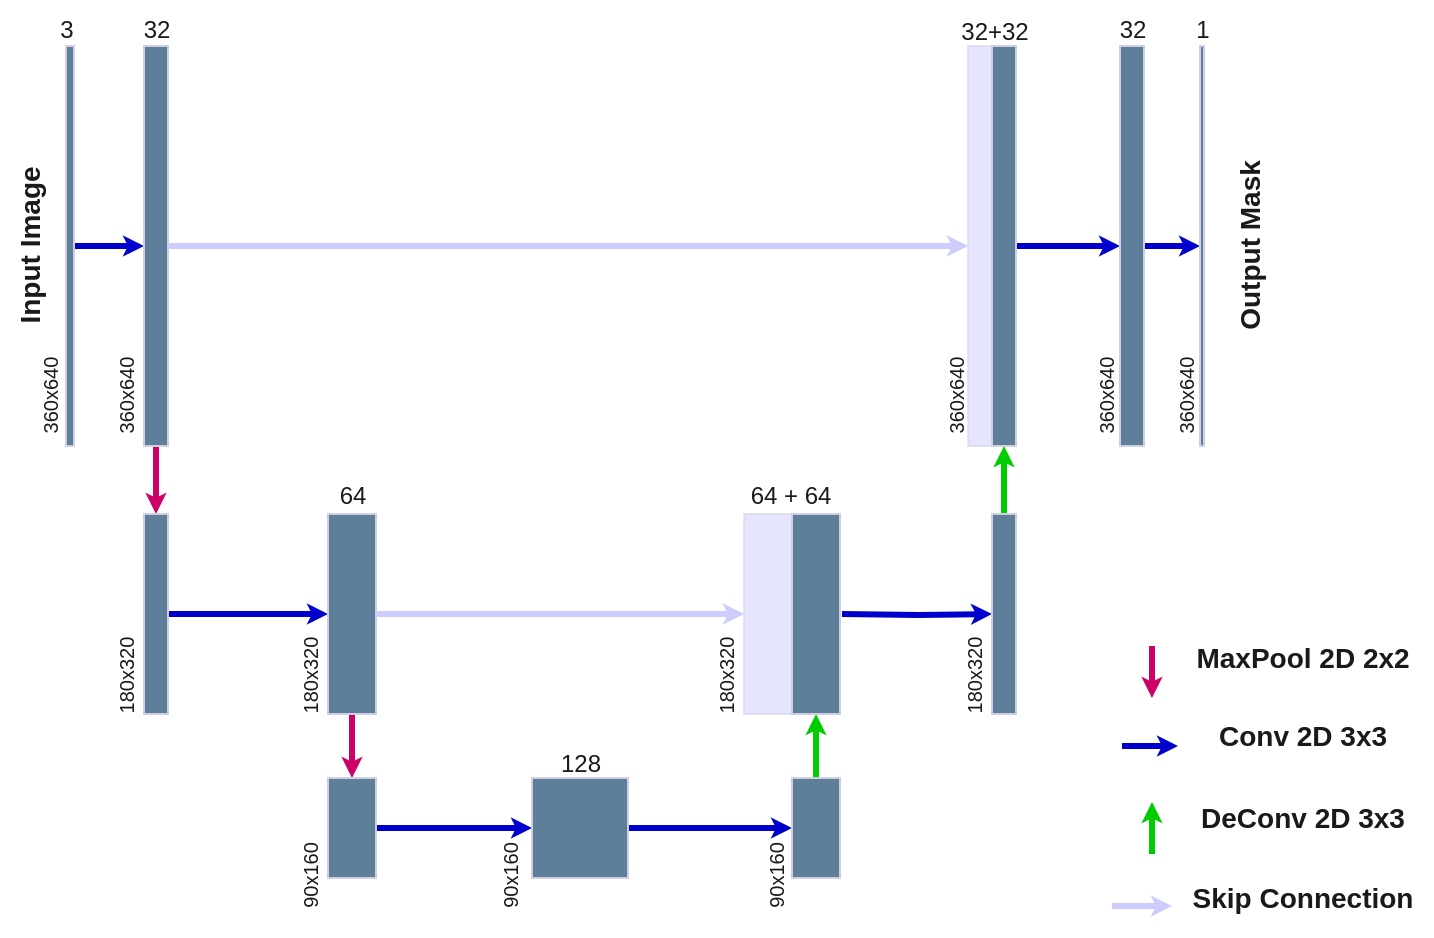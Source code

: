 <mxfile version="21.0.6" type="github">
  <diagram name="Page-1" id="H-ni-HpC8lPH4T10W9u9">
    <mxGraphModel dx="845" dy="920" grid="1" gridSize="10" guides="1" tooltips="1" connect="1" arrows="1" fold="1" page="1" pageScale="1" pageWidth="850" pageHeight="1100" math="0" shadow="0">
      <root>
        <mxCell id="0" />
        <mxCell id="1" parent="0" />
        <mxCell id="Ak-s-6grsqpdPACAX_Eb-9" style="edgeStyle=orthogonalEdgeStyle;rounded=0;orthogonalLoop=1;jettySize=auto;html=1;exitX=0;exitY=0.5;exitDx=0;exitDy=0;entryX=0;entryY=0.5;entryDx=0;entryDy=0;strokeColor=#0000CC;fontColor=#1A1A1A;strokeWidth=3;endSize=1;" edge="1" parent="1" source="Ak-s-6grsqpdPACAX_Eb-1" target="Ak-s-6grsqpdPACAX_Eb-6">
          <mxGeometry relative="1" as="geometry" />
        </mxCell>
        <mxCell id="Ak-s-6grsqpdPACAX_Eb-1" value="" style="whiteSpace=wrap;html=1;labelBackgroundColor=none;fillColor=#5D7F99;strokeColor=#D0CEE2;fontColor=#1A1A1A;" vertex="1" parent="1">
          <mxGeometry x="108" y="210" width="4" height="200" as="geometry" />
        </mxCell>
        <mxCell id="Ak-s-6grsqpdPACAX_Eb-11" style="edgeStyle=orthogonalEdgeStyle;rounded=0;orthogonalLoop=1;jettySize=auto;html=1;exitX=0.5;exitY=1;exitDx=0;exitDy=0;entryX=0.5;entryY=0;entryDx=0;entryDy=0;strokeColor=#CC0066;fontColor=#1A1A1A;strokeWidth=3;endSize=1;" edge="1" parent="1" source="Ak-s-6grsqpdPACAX_Eb-6" target="Ak-s-6grsqpdPACAX_Eb-7">
          <mxGeometry relative="1" as="geometry" />
        </mxCell>
        <mxCell id="Ak-s-6grsqpdPACAX_Eb-29" style="edgeStyle=orthogonalEdgeStyle;rounded=0;orthogonalLoop=1;jettySize=auto;html=1;exitX=1;exitY=0.5;exitDx=0;exitDy=0;strokeColor=#CCCCFF;fontColor=#1A1A1A;entryX=0;entryY=0.5;entryDx=0;entryDy=0;strokeWidth=3;endSize=1;" edge="1" parent="1" source="Ak-s-6grsqpdPACAX_Eb-6" target="Ak-s-6grsqpdPACAX_Eb-35">
          <mxGeometry relative="1" as="geometry">
            <mxPoint x="440" y="310" as="targetPoint" />
          </mxGeometry>
        </mxCell>
        <mxCell id="Ak-s-6grsqpdPACAX_Eb-6" value="" style="whiteSpace=wrap;html=1;labelBackgroundColor=none;fillColor=#5D7F99;strokeColor=#D0CEE2;fontColor=#1A1A1A;" vertex="1" parent="1">
          <mxGeometry x="147" y="210" width="12" height="200" as="geometry" />
        </mxCell>
        <mxCell id="Ak-s-6grsqpdPACAX_Eb-13" style="edgeStyle=orthogonalEdgeStyle;rounded=0;orthogonalLoop=1;jettySize=auto;html=1;exitX=1;exitY=0.5;exitDx=0;exitDy=0;entryX=0;entryY=0.5;entryDx=0;entryDy=0;strokeColor=#0000CC;fontColor=#1A1A1A;strokeWidth=3;endSize=1;" edge="1" parent="1" source="Ak-s-6grsqpdPACAX_Eb-7" target="Ak-s-6grsqpdPACAX_Eb-12">
          <mxGeometry relative="1" as="geometry" />
        </mxCell>
        <mxCell id="Ak-s-6grsqpdPACAX_Eb-7" value="" style="whiteSpace=wrap;html=1;labelBackgroundColor=none;fillColor=#5D7F99;strokeColor=#D0CEE2;fontColor=#1A1A1A;" vertex="1" parent="1">
          <mxGeometry x="147" y="444" width="12" height="100" as="geometry" />
        </mxCell>
        <mxCell id="Ak-s-6grsqpdPACAX_Eb-16" style="edgeStyle=orthogonalEdgeStyle;rounded=0;orthogonalLoop=1;jettySize=auto;html=1;exitX=0.5;exitY=1;exitDx=0;exitDy=0;entryX=0.5;entryY=0;entryDx=0;entryDy=0;strokeColor=#CC0066;fontColor=#1A1A1A;strokeWidth=3;endSize=1;" edge="1" parent="1" source="Ak-s-6grsqpdPACAX_Eb-12" target="Ak-s-6grsqpdPACAX_Eb-14">
          <mxGeometry relative="1" as="geometry" />
        </mxCell>
        <mxCell id="Ak-s-6grsqpdPACAX_Eb-22" style="edgeStyle=orthogonalEdgeStyle;rounded=0;orthogonalLoop=1;jettySize=auto;html=1;exitX=1;exitY=0.5;exitDx=0;exitDy=0;entryX=0;entryY=0.5;entryDx=0;entryDy=0;strokeColor=#CCCCFF;fontColor=#1A1A1A;strokeWidth=3;endSize=1;" edge="1" parent="1" source="Ak-s-6grsqpdPACAX_Eb-12" target="Ak-s-6grsqpdPACAX_Eb-20">
          <mxGeometry relative="1" as="geometry" />
        </mxCell>
        <mxCell id="Ak-s-6grsqpdPACAX_Eb-12" value="" style="whiteSpace=wrap;html=1;labelBackgroundColor=none;fillColor=#5D7F99;strokeColor=#D0CEE2;fontColor=#1A1A1A;" vertex="1" parent="1">
          <mxGeometry x="239" y="444" width="24" height="100" as="geometry" />
        </mxCell>
        <mxCell id="Ak-s-6grsqpdPACAX_Eb-17" style="edgeStyle=orthogonalEdgeStyle;rounded=0;orthogonalLoop=1;jettySize=auto;html=1;exitX=1;exitY=0.5;exitDx=0;exitDy=0;entryX=0;entryY=0.5;entryDx=0;entryDy=0;strokeColor=#0000CC;fontColor=#1A1A1A;strokeWidth=3;endSize=1;" edge="1" parent="1" source="Ak-s-6grsqpdPACAX_Eb-14" target="Ak-s-6grsqpdPACAX_Eb-15">
          <mxGeometry relative="1" as="geometry" />
        </mxCell>
        <mxCell id="Ak-s-6grsqpdPACAX_Eb-14" value="" style="whiteSpace=wrap;html=1;labelBackgroundColor=none;fillColor=#5D7F99;strokeColor=#D0CEE2;fontColor=#1A1A1A;" vertex="1" parent="1">
          <mxGeometry x="239" y="576" width="24" height="50" as="geometry" />
        </mxCell>
        <mxCell id="Ak-s-6grsqpdPACAX_Eb-19" style="edgeStyle=orthogonalEdgeStyle;rounded=0;orthogonalLoop=1;jettySize=auto;html=1;exitX=1;exitY=0.5;exitDx=0;exitDy=0;entryX=0;entryY=0.5;entryDx=0;entryDy=0;strokeColor=#0000CC;fontColor=#1A1A1A;strokeWidth=3;endSize=1;" edge="1" parent="1" source="Ak-s-6grsqpdPACAX_Eb-15" target="Ak-s-6grsqpdPACAX_Eb-18">
          <mxGeometry relative="1" as="geometry" />
        </mxCell>
        <mxCell id="Ak-s-6grsqpdPACAX_Eb-15" value="" style="whiteSpace=wrap;html=1;labelBackgroundColor=none;fillColor=#5D7F99;strokeColor=#D0CEE2;fontColor=#1A1A1A;" vertex="1" parent="1">
          <mxGeometry x="341" y="576" width="48" height="50" as="geometry" />
        </mxCell>
        <mxCell id="Ak-s-6grsqpdPACAX_Eb-23" style="edgeStyle=orthogonalEdgeStyle;rounded=0;orthogonalLoop=1;jettySize=auto;html=1;exitX=0.5;exitY=0;exitDx=0;exitDy=0;entryX=0.5;entryY=1;entryDx=0;entryDy=0;strokeColor=#00CC00;fontColor=#1A1A1A;strokeWidth=3;endSize=1;" edge="1" parent="1" source="Ak-s-6grsqpdPACAX_Eb-18" target="Ak-s-6grsqpdPACAX_Eb-21">
          <mxGeometry relative="1" as="geometry" />
        </mxCell>
        <mxCell id="Ak-s-6grsqpdPACAX_Eb-18" value="" style="whiteSpace=wrap;html=1;labelBackgroundColor=none;fillColor=#5D7F99;strokeColor=#D0CEE2;fontColor=#1A1A1A;" vertex="1" parent="1">
          <mxGeometry x="471" y="576" width="24" height="50" as="geometry" />
        </mxCell>
        <mxCell id="Ak-s-6grsqpdPACAX_Eb-20" value="" style="whiteSpace=wrap;html=1;labelBackgroundColor=none;fillColor=#CCCCFF;strokeColor=#D0CEE2;fontColor=#1A1A1A;opacity=50;" vertex="1" parent="1">
          <mxGeometry x="447" y="444" width="24" height="100" as="geometry" />
        </mxCell>
        <mxCell id="Ak-s-6grsqpdPACAX_Eb-26" style="edgeStyle=orthogonalEdgeStyle;rounded=0;orthogonalLoop=1;jettySize=auto;html=1;exitX=1;exitY=0.5;exitDx=0;exitDy=0;entryX=0;entryY=0.5;entryDx=0;entryDy=0;strokeColor=#0000CC;fontColor=#1A1A1A;strokeWidth=3;endSize=1;" edge="1" parent="1" target="Ak-s-6grsqpdPACAX_Eb-24">
          <mxGeometry relative="1" as="geometry">
            <mxPoint x="496" y="494" as="sourcePoint" />
          </mxGeometry>
        </mxCell>
        <mxCell id="Ak-s-6grsqpdPACAX_Eb-21" value="" style="whiteSpace=wrap;html=1;labelBackgroundColor=none;fillColor=#5D7F99;strokeColor=#D0CEE2;fontColor=#1A1A1A;" vertex="1" parent="1">
          <mxGeometry x="471" y="444" width="24" height="100" as="geometry" />
        </mxCell>
        <mxCell id="Ak-s-6grsqpdPACAX_Eb-28" style="edgeStyle=orthogonalEdgeStyle;rounded=0;orthogonalLoop=1;jettySize=auto;html=1;exitX=0.5;exitY=0;exitDx=0;exitDy=0;entryX=0.5;entryY=1;entryDx=0;entryDy=0;strokeColor=#00CC00;fontColor=#1A1A1A;strokeWidth=3;endSize=1;" edge="1" parent="1" source="Ak-s-6grsqpdPACAX_Eb-24" target="Ak-s-6grsqpdPACAX_Eb-27">
          <mxGeometry relative="1" as="geometry" />
        </mxCell>
        <mxCell id="Ak-s-6grsqpdPACAX_Eb-24" value="" style="whiteSpace=wrap;html=1;labelBackgroundColor=none;fillColor=#5D7F99;strokeColor=#D0CEE2;fontColor=#1A1A1A;" vertex="1" parent="1">
          <mxGeometry x="571" y="444" width="12" height="100" as="geometry" />
        </mxCell>
        <mxCell id="Ak-s-6grsqpdPACAX_Eb-38" style="edgeStyle=orthogonalEdgeStyle;rounded=0;orthogonalLoop=1;jettySize=auto;html=1;exitX=1;exitY=0.5;exitDx=0;exitDy=0;entryX=0;entryY=0.5;entryDx=0;entryDy=0;strokeColor=#0000CC;fontColor=#1A1A1A;strokeWidth=3;endSize=1;" edge="1" parent="1" source="Ak-s-6grsqpdPACAX_Eb-27" target="Ak-s-6grsqpdPACAX_Eb-37">
          <mxGeometry relative="1" as="geometry" />
        </mxCell>
        <mxCell id="Ak-s-6grsqpdPACAX_Eb-27" value="" style="whiteSpace=wrap;html=1;labelBackgroundColor=none;fillColor=#5D7F99;strokeColor=#D0CEE2;fontColor=#1A1A1A;" vertex="1" parent="1">
          <mxGeometry x="571" y="210" width="12" height="200" as="geometry" />
        </mxCell>
        <mxCell id="Ak-s-6grsqpdPACAX_Eb-35" value="" style="whiteSpace=wrap;html=1;labelBackgroundColor=none;fillColor=#CCCCFF;strokeColor=#D0CEE2;fontColor=#1A1A1A;opacity=50;" vertex="1" parent="1">
          <mxGeometry x="559" y="210" width="12" height="200" as="geometry" />
        </mxCell>
        <mxCell id="Ak-s-6grsqpdPACAX_Eb-40" style="edgeStyle=orthogonalEdgeStyle;rounded=0;orthogonalLoop=1;jettySize=auto;html=1;exitX=1;exitY=0.5;exitDx=0;exitDy=0;entryX=0;entryY=0.5;entryDx=0;entryDy=0;strokeColor=#0000CC;fontColor=#1A1A1A;strokeWidth=3;endSize=1;" edge="1" parent="1" source="Ak-s-6grsqpdPACAX_Eb-37" target="Ak-s-6grsqpdPACAX_Eb-39">
          <mxGeometry relative="1" as="geometry" />
        </mxCell>
        <mxCell id="Ak-s-6grsqpdPACAX_Eb-37" value="" style="whiteSpace=wrap;html=1;labelBackgroundColor=none;fillColor=#5D7F99;strokeColor=#D0CEE2;fontColor=#1A1A1A;" vertex="1" parent="1">
          <mxGeometry x="635" y="210" width="12" height="200" as="geometry" />
        </mxCell>
        <mxCell id="Ak-s-6grsqpdPACAX_Eb-39" value="" style="whiteSpace=wrap;html=1;labelBackgroundColor=none;fillColor=#5D7F99;strokeColor=#D0CEE2;fontColor=#1A1A1A;" vertex="1" parent="1">
          <mxGeometry x="675" y="210" width="2" height="200" as="geometry" />
        </mxCell>
        <mxCell id="Ak-s-6grsqpdPACAX_Eb-41" style="edgeStyle=orthogonalEdgeStyle;rounded=0;orthogonalLoop=1;jettySize=auto;html=1;exitX=0.5;exitY=0;exitDx=0;exitDy=0;strokeColor=#0000CC;fontColor=#1A1A1A;strokeWidth=3;endSize=1;" edge="1" parent="1">
          <mxGeometry relative="1" as="geometry">
            <mxPoint x="636" y="560" as="sourcePoint" />
            <mxPoint x="664" y="560" as="targetPoint" />
          </mxGeometry>
        </mxCell>
        <mxCell id="Ak-s-6grsqpdPACAX_Eb-44" style="edgeStyle=orthogonalEdgeStyle;rounded=0;orthogonalLoop=1;jettySize=auto;html=1;exitX=0.5;exitY=0;exitDx=0;exitDy=0;entryX=0.5;entryY=1;entryDx=0;entryDy=0;strokeColor=#00CC00;fontColor=#1A1A1A;strokeWidth=3;endSize=1;" edge="1" parent="1">
          <mxGeometry relative="1" as="geometry">
            <mxPoint x="651" y="614" as="sourcePoint" />
            <mxPoint x="651" y="588" as="targetPoint" />
          </mxGeometry>
        </mxCell>
        <mxCell id="Ak-s-6grsqpdPACAX_Eb-45" style="edgeStyle=orthogonalEdgeStyle;rounded=0;orthogonalLoop=1;jettySize=auto;html=1;strokeColor=#CCCCFF;fontColor=#1A1A1A;strokeWidth=3;endSize=1;" edge="1" parent="1">
          <mxGeometry relative="1" as="geometry">
            <mxPoint x="631" y="640" as="sourcePoint" />
            <mxPoint x="661" y="640" as="targetPoint" />
          </mxGeometry>
        </mxCell>
        <mxCell id="Ak-s-6grsqpdPACAX_Eb-46" style="edgeStyle=orthogonalEdgeStyle;rounded=0;orthogonalLoop=1;jettySize=auto;html=1;exitX=0.5;exitY=1;exitDx=0;exitDy=0;entryX=0.5;entryY=0;entryDx=0;entryDy=0;strokeColor=#CC0066;fontColor=#1A1A1A;strokeWidth=3;endSize=1;" edge="1" parent="1">
          <mxGeometry relative="1" as="geometry">
            <mxPoint x="651" y="510" as="sourcePoint" />
            <mxPoint x="651" y="536" as="targetPoint" />
          </mxGeometry>
        </mxCell>
        <mxCell id="Ak-s-6grsqpdPACAX_Eb-47" value="MaxPool 2D 2x2" style="text;html=1;align=center;verticalAlign=middle;resizable=0;points=[];autosize=1;strokeColor=none;fillColor=none;fontColor=#1A1A1A;fontSize=14;fontStyle=1" vertex="1" parent="1">
          <mxGeometry x="661" y="501" width="130" height="30" as="geometry" />
        </mxCell>
        <mxCell id="Ak-s-6grsqpdPACAX_Eb-48" value="Conv 2D 3x3" style="text;html=1;align=center;verticalAlign=middle;resizable=0;points=[];autosize=1;strokeColor=none;fillColor=none;fontColor=#1A1A1A;fontSize=14;fontStyle=1" vertex="1" parent="1">
          <mxGeometry x="671" y="540" width="110" height="30" as="geometry" />
        </mxCell>
        <mxCell id="Ak-s-6grsqpdPACAX_Eb-49" value="DeConv 2D 3x3" style="text;html=1;align=center;verticalAlign=middle;resizable=0;points=[];autosize=1;strokeColor=none;fillColor=none;fontColor=#1A1A1A;fontSize=14;fontStyle=1" vertex="1" parent="1">
          <mxGeometry x="661" y="581" width="130" height="30" as="geometry" />
        </mxCell>
        <mxCell id="Ak-s-6grsqpdPACAX_Eb-50" value="Skip Connection" style="text;html=1;align=center;verticalAlign=middle;resizable=0;points=[];autosize=1;strokeColor=none;fillColor=none;fontColor=#1A1A1A;fontSize=14;fontStyle=1" vertex="1" parent="1">
          <mxGeometry x="661" y="621" width="130" height="30" as="geometry" />
        </mxCell>
        <mxCell id="Ak-s-6grsqpdPACAX_Eb-51" value="Input Image" style="text;html=1;align=center;verticalAlign=middle;resizable=0;points=[];autosize=1;strokeColor=none;fillColor=none;fontColor=#1A1A1A;fontSize=14;fontStyle=1;rotation=-90;" vertex="1" parent="1">
          <mxGeometry x="40" y="295" width="100" height="30" as="geometry" />
        </mxCell>
        <mxCell id="Ak-s-6grsqpdPACAX_Eb-52" value="Output Mask" style="text;html=1;align=center;verticalAlign=middle;resizable=0;points=[];autosize=1;strokeColor=none;fillColor=none;fontColor=#1A1A1A;fontSize=14;fontStyle=1;rotation=-90;" vertex="1" parent="1">
          <mxGeometry x="645" y="295" width="110" height="30" as="geometry" />
        </mxCell>
        <mxCell id="Ak-s-6grsqpdPACAX_Eb-53" value="360x640" style="text;html=1;align=center;verticalAlign=middle;resizable=0;points=[];autosize=1;strokeColor=none;fillColor=none;fontColor=#1A1A1A;rotation=-90;fontSize=10;" vertex="1" parent="1">
          <mxGeometry x="70" y="370" width="60" height="30" as="geometry" />
        </mxCell>
        <mxCell id="Ak-s-6grsqpdPACAX_Eb-54" value="360x640" style="text;html=1;align=center;verticalAlign=middle;resizable=0;points=[];autosize=1;strokeColor=none;fillColor=none;fontColor=#1A1A1A;rotation=-90;fontSize=10;" vertex="1" parent="1">
          <mxGeometry x="108" y="370" width="60" height="30" as="geometry" />
        </mxCell>
        <mxCell id="Ak-s-6grsqpdPACAX_Eb-55" value="3" style="text;html=1;align=center;verticalAlign=middle;resizable=0;points=[];autosize=1;strokeColor=none;fillColor=none;fontColor=#1A1A1A;" vertex="1" parent="1">
          <mxGeometry x="93" y="187" width="30" height="30" as="geometry" />
        </mxCell>
        <mxCell id="Ak-s-6grsqpdPACAX_Eb-56" value="32" style="text;html=1;align=center;verticalAlign=middle;resizable=0;points=[];autosize=1;strokeColor=none;fillColor=none;fontColor=#1A1A1A;" vertex="1" parent="1">
          <mxGeometry x="133" y="187" width="40" height="30" as="geometry" />
        </mxCell>
        <mxCell id="Ak-s-6grsqpdPACAX_Eb-57" value="32+32" style="text;html=1;align=center;verticalAlign=middle;resizable=0;points=[];autosize=1;strokeColor=none;fillColor=none;fontColor=#1A1A1A;" vertex="1" parent="1">
          <mxGeometry x="542" y="188" width="60" height="30" as="geometry" />
        </mxCell>
        <mxCell id="Ak-s-6grsqpdPACAX_Eb-58" value="32" style="text;html=1;align=center;verticalAlign=middle;resizable=0;points=[];autosize=1;strokeColor=none;fillColor=none;fontColor=#1A1A1A;" vertex="1" parent="1">
          <mxGeometry x="621" y="187" width="40" height="30" as="geometry" />
        </mxCell>
        <mxCell id="Ak-s-6grsqpdPACAX_Eb-59" value="1" style="text;html=1;align=center;verticalAlign=middle;resizable=0;points=[];autosize=1;strokeColor=none;fillColor=none;fontColor=#1A1A1A;" vertex="1" parent="1">
          <mxGeometry x="661" y="187" width="30" height="30" as="geometry" />
        </mxCell>
        <mxCell id="Ak-s-6grsqpdPACAX_Eb-60" value="360x640" style="text;html=1;align=center;verticalAlign=middle;resizable=0;points=[];autosize=1;strokeColor=none;fillColor=none;fontColor=#1A1A1A;rotation=-90;fontSize=10;" vertex="1" parent="1">
          <mxGeometry x="523" y="370" width="60" height="30" as="geometry" />
        </mxCell>
        <mxCell id="Ak-s-6grsqpdPACAX_Eb-61" value="360x640" style="text;html=1;align=center;verticalAlign=middle;resizable=0;points=[];autosize=1;strokeColor=none;fillColor=none;fontColor=#1A1A1A;rotation=-90;fontSize=10;" vertex="1" parent="1">
          <mxGeometry x="598" y="370" width="60" height="30" as="geometry" />
        </mxCell>
        <mxCell id="Ak-s-6grsqpdPACAX_Eb-62" value="360x640" style="text;html=1;align=center;verticalAlign=middle;resizable=0;points=[];autosize=1;strokeColor=none;fillColor=none;fontColor=#1A1A1A;rotation=-90;fontSize=10;" vertex="1" parent="1">
          <mxGeometry x="638" y="370" width="60" height="30" as="geometry" />
        </mxCell>
        <mxCell id="Ak-s-6grsqpdPACAX_Eb-63" value="180x320" style="text;html=1;align=center;verticalAlign=middle;resizable=0;points=[];autosize=1;strokeColor=none;fillColor=none;fontColor=#1A1A1A;rotation=-90;fontSize=10;" vertex="1" parent="1">
          <mxGeometry x="108" y="510" width="60" height="30" as="geometry" />
        </mxCell>
        <mxCell id="Ak-s-6grsqpdPACAX_Eb-64" value="180x320" style="text;html=1;align=center;verticalAlign=middle;resizable=0;points=[];autosize=1;strokeColor=none;fillColor=none;fontColor=#1A1A1A;rotation=-90;fontSize=10;" vertex="1" parent="1">
          <mxGeometry x="200" y="510" width="60" height="30" as="geometry" />
        </mxCell>
        <mxCell id="Ak-s-6grsqpdPACAX_Eb-65" value="180x320" style="text;html=1;align=center;verticalAlign=middle;resizable=0;points=[];autosize=1;strokeColor=none;fillColor=none;fontColor=#1A1A1A;rotation=-90;fontSize=10;" vertex="1" parent="1">
          <mxGeometry x="408" y="510" width="60" height="30" as="geometry" />
        </mxCell>
        <mxCell id="Ak-s-6grsqpdPACAX_Eb-66" value="180x320" style="text;html=1;align=center;verticalAlign=middle;resizable=0;points=[];autosize=1;strokeColor=none;fillColor=none;fontColor=#1A1A1A;rotation=-90;fontSize=10;" vertex="1" parent="1">
          <mxGeometry x="532" y="510" width="60" height="30" as="geometry" />
        </mxCell>
        <mxCell id="Ak-s-6grsqpdPACAX_Eb-67" value="90x160" style="text;html=1;align=center;verticalAlign=middle;resizable=0;points=[];autosize=1;strokeColor=none;fillColor=none;fontColor=#1A1A1A;rotation=-90;fontSize=10;" vertex="1" parent="1">
          <mxGeometry x="200" y="610" width="60" height="30" as="geometry" />
        </mxCell>
        <mxCell id="Ak-s-6grsqpdPACAX_Eb-68" value="90x160" style="text;html=1;align=center;verticalAlign=middle;resizable=0;points=[];autosize=1;strokeColor=none;fillColor=none;fontColor=#1A1A1A;rotation=-90;fontSize=10;" vertex="1" parent="1">
          <mxGeometry x="300" y="610" width="60" height="30" as="geometry" />
        </mxCell>
        <mxCell id="Ak-s-6grsqpdPACAX_Eb-69" value="90x160" style="text;html=1;align=center;verticalAlign=middle;resizable=0;points=[];autosize=1;strokeColor=none;fillColor=none;fontColor=#1A1A1A;rotation=-90;fontSize=10;" vertex="1" parent="1">
          <mxGeometry x="433" y="610" width="60" height="30" as="geometry" />
        </mxCell>
        <mxCell id="Ak-s-6grsqpdPACAX_Eb-70" value="64" style="text;html=1;align=center;verticalAlign=middle;resizable=0;points=[];autosize=1;strokeColor=none;fillColor=none;fontColor=#1A1A1A;horizontal=1;" vertex="1" parent="1">
          <mxGeometry x="231" y="420" width="40" height="30" as="geometry" />
        </mxCell>
        <mxCell id="Ak-s-6grsqpdPACAX_Eb-71" value="128" style="text;html=1;align=center;verticalAlign=middle;resizable=0;points=[];autosize=1;strokeColor=none;fillColor=none;fontColor=#1A1A1A;" vertex="1" parent="1">
          <mxGeometry x="345" y="554" width="40" height="30" as="geometry" />
        </mxCell>
        <mxCell id="Ak-s-6grsqpdPACAX_Eb-73" value="64 + 64" style="text;html=1;align=center;verticalAlign=middle;resizable=0;points=[];autosize=1;strokeColor=none;fillColor=none;fontColor=#1A1A1A;horizontal=1;" vertex="1" parent="1">
          <mxGeometry x="440" y="420" width="60" height="30" as="geometry" />
        </mxCell>
      </root>
    </mxGraphModel>
  </diagram>
</mxfile>
